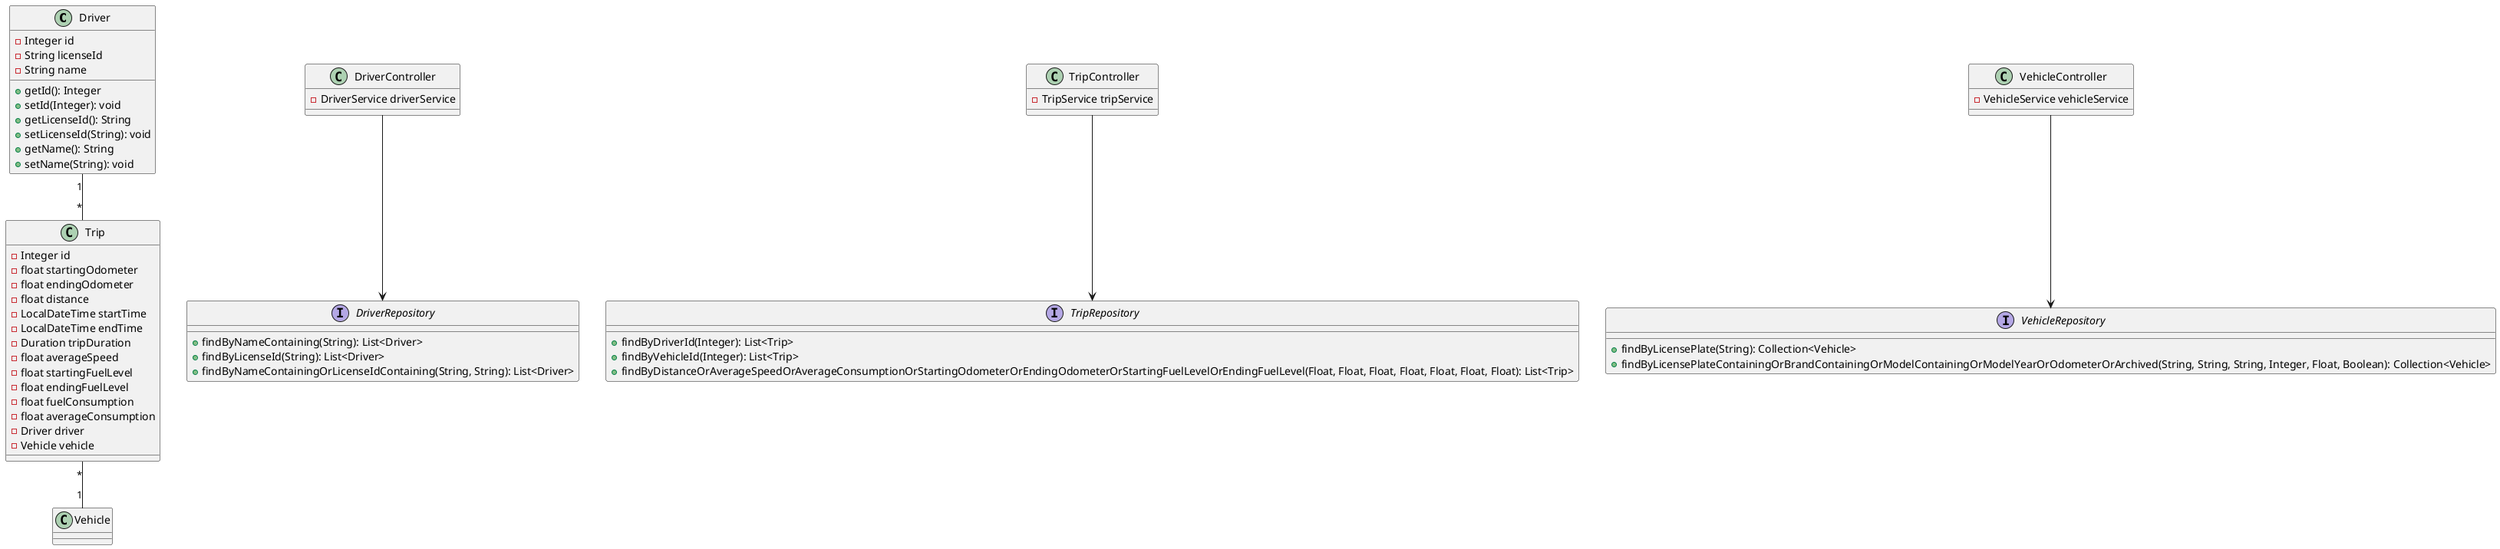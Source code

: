 @startuml
class Driver {
  -Integer id
  -String licenseId
  -String name
  +getId(): Integer
  +setId(Integer): void
  +getLicenseId(): String
  +setLicenseId(String): void
  +getName(): String
  +setName(String): void
}

class Trip {
  -Integer id
  -float startingOdometer
  -float endingOdometer
  -float distance
  -LocalDateTime startTime
  -LocalDateTime endTime
  -Duration tripDuration
  -float averageSpeed
  -float startingFuelLevel
  -float endingFuelLevel
  -float fuelConsumption
  -float averageConsumption
  -Driver driver
  -Vehicle vehicle
}

interface DriverRepository {
  +findByNameContaining(String): List<Driver>
  +findByLicenseId(String): List<Driver>
  +findByNameContainingOrLicenseIdContaining(String, String): List<Driver>
}

interface TripRepository {
  +findByDriverId(Integer): List<Trip>
  +findByVehicleId(Integer): List<Trip>
  +findByDistanceOrAverageSpeedOrAverageConsumptionOrStartingOdometerOrEndingOdometerOrStartingFuelLevelOrEndingFuelLevel(Float, Float, Float, Float, Float, Float, Float): List<Trip>
}

interface VehicleRepository {
  +findByLicensePlate(String): Collection<Vehicle>
  +findByLicensePlateContainingOrBrandContainingOrModelContainingOrModelYearOrOdometerOrArchived(String, String, String, Integer, Float, Boolean): Collection<Vehicle>
}

class DriverController {
  -DriverService driverService
}

class TripController {
  -TripService tripService
}

class VehicleController {
  -VehicleService vehicleService
}

Driver "1" -- "*" Trip
Trip "*" -- "1" Vehicle
DriverController --> DriverRepository
TripController --> TripRepository
VehicleController --> VehicleRepository

@enduml
